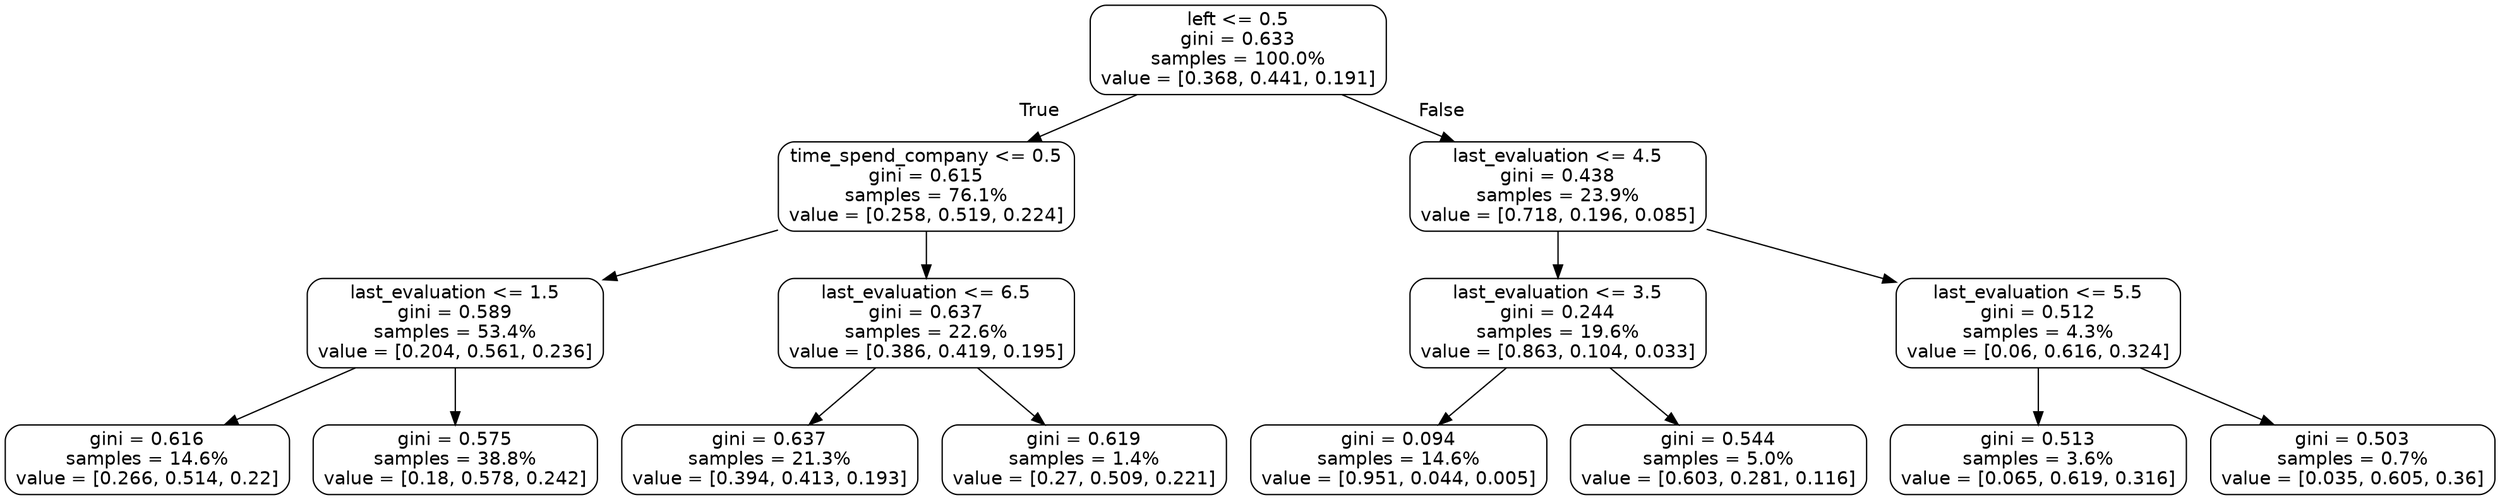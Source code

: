 digraph Tree {
node [shape=box, style="rounded", color="black", fontname=helvetica] ;
graph [ranksep=equally, splines=polyline] ;
edge [fontname=helvetica] ;
0 [label="left <= 0.5\ngini = 0.633\nsamples = 100.0%\nvalue = [0.368, 0.441, 0.191]"] ;
1 [label="time_spend_company <= 0.5\ngini = 0.615\nsamples = 76.1%\nvalue = [0.258, 0.519, 0.224]"] ;
0 -> 1 [labeldistance=2.5, labelangle=45, headlabel="True"] ;
2 [label="last_evaluation <= 1.5\ngini = 0.589\nsamples = 53.4%\nvalue = [0.204, 0.561, 0.236]"] ;
1 -> 2 ;
3 [label="gini = 0.616\nsamples = 14.6%\nvalue = [0.266, 0.514, 0.22]"] ;
2 -> 3 ;
4 [label="gini = 0.575\nsamples = 38.8%\nvalue = [0.18, 0.578, 0.242]"] ;
2 -> 4 ;
5 [label="last_evaluation <= 6.5\ngini = 0.637\nsamples = 22.6%\nvalue = [0.386, 0.419, 0.195]"] ;
1 -> 5 ;
6 [label="gini = 0.637\nsamples = 21.3%\nvalue = [0.394, 0.413, 0.193]"] ;
5 -> 6 ;
7 [label="gini = 0.619\nsamples = 1.4%\nvalue = [0.27, 0.509, 0.221]"] ;
5 -> 7 ;
8 [label="last_evaluation <= 4.5\ngini = 0.438\nsamples = 23.9%\nvalue = [0.718, 0.196, 0.085]"] ;
0 -> 8 [labeldistance=2.5, labelangle=-45, headlabel="False"] ;
9 [label="last_evaluation <= 3.5\ngini = 0.244\nsamples = 19.6%\nvalue = [0.863, 0.104, 0.033]"] ;
8 -> 9 ;
10 [label="gini = 0.094\nsamples = 14.6%\nvalue = [0.951, 0.044, 0.005]"] ;
9 -> 10 ;
11 [label="gini = 0.544\nsamples = 5.0%\nvalue = [0.603, 0.281, 0.116]"] ;
9 -> 11 ;
12 [label="last_evaluation <= 5.5\ngini = 0.512\nsamples = 4.3%\nvalue = [0.06, 0.616, 0.324]"] ;
8 -> 12 ;
13 [label="gini = 0.513\nsamples = 3.6%\nvalue = [0.065, 0.619, 0.316]"] ;
12 -> 13 ;
14 [label="gini = 0.503\nsamples = 0.7%\nvalue = [0.035, 0.605, 0.36]"] ;
12 -> 14 ;
{rank=same ; 0} ;
{rank=same ; 1; 8} ;
{rank=same ; 2; 5; 9; 12} ;
{rank=same ; 3; 4; 6; 7; 10; 11; 13; 14} ;
}